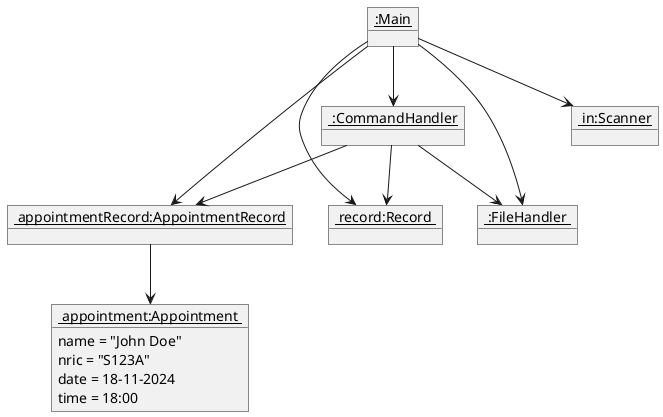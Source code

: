 @startuml
'https://plantuml.com/object-diagram

object "<u>:Main</u>" as Main
object "<u> :CommandHandler</u>" as CommandHandler
object "<u> in:Scanner</u>" as Scanner
object "<u> appointment:Appointment </u>" as Appointment {
name = "John Doe"
nric = "S123A"
date = 18-11-2024
time = 18:00
}
object "<u> appointmentRecord:AppointmentRecord</u>" as AppointmentRecord
object "<u> record:Record </u>" as Record
object "<u> :FileHandler </u>" as FileHandler

Main --> Record
Main --> AppointmentRecord
Main --> FileHandler
Main --> CommandHandler
Main --> Scanner
CommandHandler --> FileHandler
CommandHandler --> AppointmentRecord
CommandHandler --> Record
AppointmentRecord --> Appointment

@enduml
